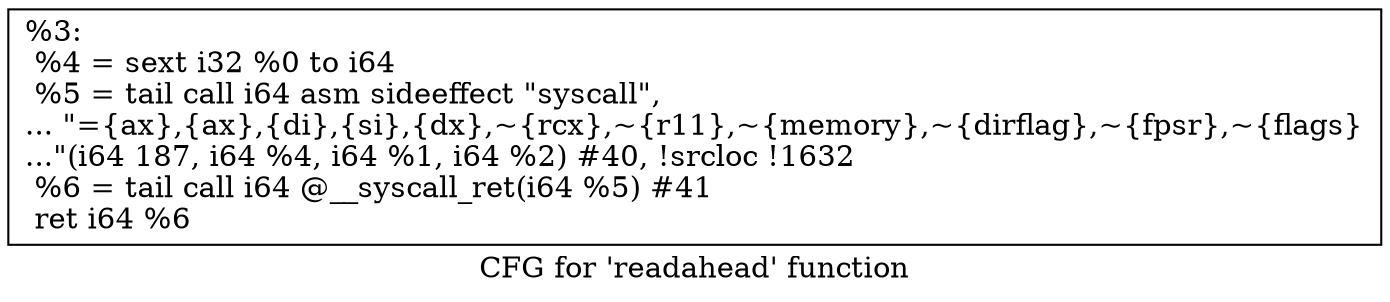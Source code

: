 digraph "CFG for 'readahead' function" {
	label="CFG for 'readahead' function";

	Node0x1fd3ee0 [shape=record,label="{%3:\l  %4 = sext i32 %0 to i64\l  %5 = tail call i64 asm sideeffect \"syscall\",\l... \"=\{ax\},\{ax\},\{di\},\{si\},\{dx\},~\{rcx\},~\{r11\},~\{memory\},~\{dirflag\},~\{fpsr\},~\{flags\}\l...\"(i64 187, i64 %4, i64 %1, i64 %2) #40, !srcloc !1632\l  %6 = tail call i64 @__syscall_ret(i64 %5) #41\l  ret i64 %6\l}"];
}

